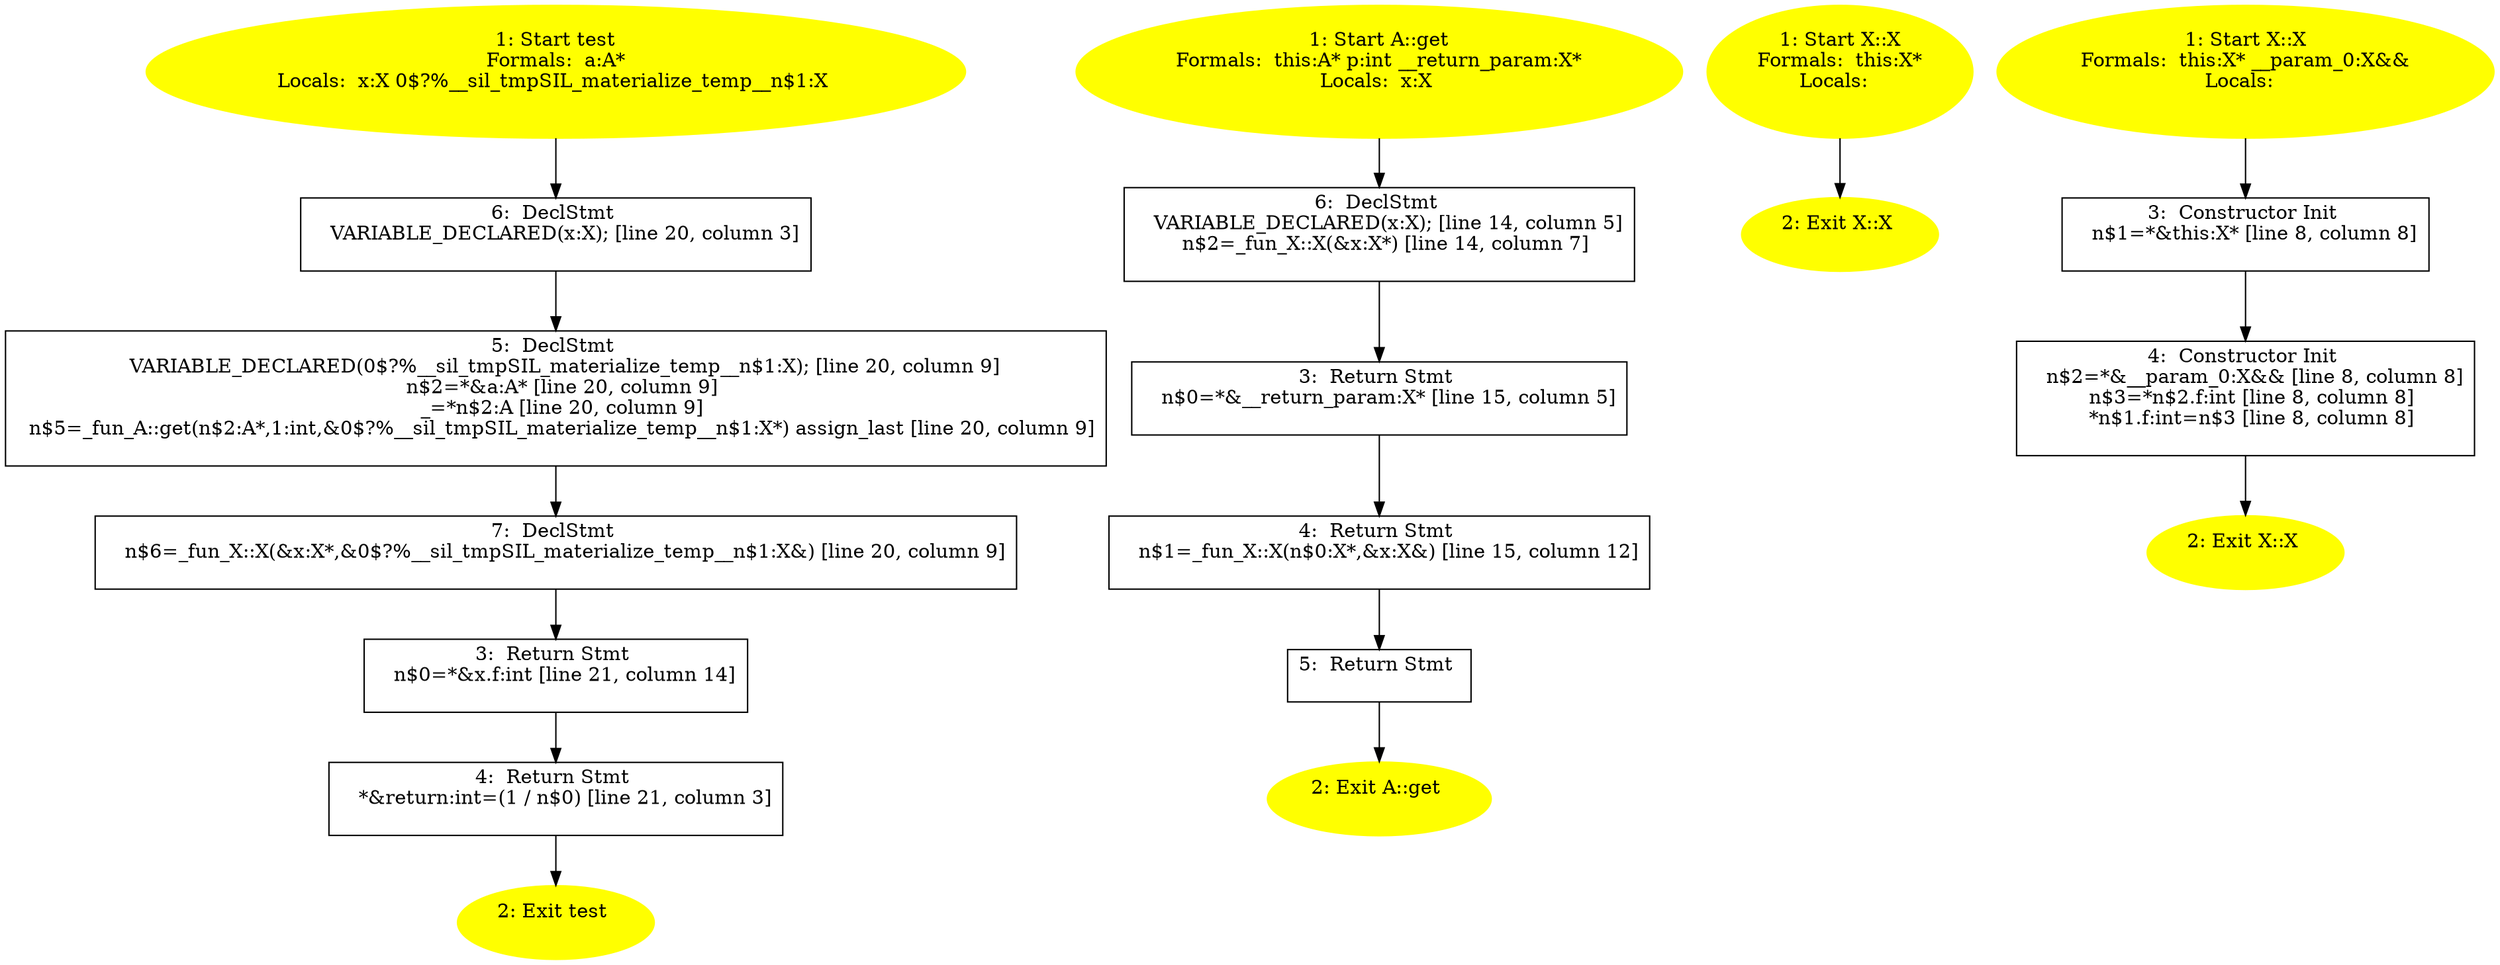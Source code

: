 /* @generated */
digraph cfg {
"test(class A)#14183353284361723530.f22d37fbaacc66a7efb8fb240415be10_1" [label="1: Start test\nFormals:  a:A*\nLocals:  x:X 0$?%__sil_tmpSIL_materialize_temp__n$1:X \n  " color=yellow style=filled]
	

	 "test(class A)#14183353284361723530.f22d37fbaacc66a7efb8fb240415be10_1" -> "test(class A)#14183353284361723530.f22d37fbaacc66a7efb8fb240415be10_6" ;
"test(class A)#14183353284361723530.f22d37fbaacc66a7efb8fb240415be10_2" [label="2: Exit test \n  " color=yellow style=filled]
	

"test(class A)#14183353284361723530.f22d37fbaacc66a7efb8fb240415be10_3" [label="3:  Return Stmt \n   n$0=*&x.f:int [line 21, column 14]\n " shape="box"]
	

	 "test(class A)#14183353284361723530.f22d37fbaacc66a7efb8fb240415be10_3" -> "test(class A)#14183353284361723530.f22d37fbaacc66a7efb8fb240415be10_4" ;
"test(class A)#14183353284361723530.f22d37fbaacc66a7efb8fb240415be10_4" [label="4:  Return Stmt \n   *&return:int=(1 / n$0) [line 21, column 3]\n " shape="box"]
	

	 "test(class A)#14183353284361723530.f22d37fbaacc66a7efb8fb240415be10_4" -> "test(class A)#14183353284361723530.f22d37fbaacc66a7efb8fb240415be10_2" ;
"test(class A)#14183353284361723530.f22d37fbaacc66a7efb8fb240415be10_5" [label="5:  DeclStmt \n   VARIABLE_DECLARED(0$?%__sil_tmpSIL_materialize_temp__n$1:X); [line 20, column 9]\n  n$2=*&a:A* [line 20, column 9]\n  _=*n$2:A [line 20, column 9]\n  n$5=_fun_A::get(n$2:A*,1:int,&0$?%__sil_tmpSIL_materialize_temp__n$1:X*) assign_last [line 20, column 9]\n " shape="box"]
	

	 "test(class A)#14183353284361723530.f22d37fbaacc66a7efb8fb240415be10_5" -> "test(class A)#14183353284361723530.f22d37fbaacc66a7efb8fb240415be10_7" ;
"test(class A)#14183353284361723530.f22d37fbaacc66a7efb8fb240415be10_6" [label="6:  DeclStmt \n   VARIABLE_DECLARED(x:X); [line 20, column 3]\n " shape="box"]
	

	 "test(class A)#14183353284361723530.f22d37fbaacc66a7efb8fb240415be10_6" -> "test(class A)#14183353284361723530.f22d37fbaacc66a7efb8fb240415be10_5" ;
"test(class A)#14183353284361723530.f22d37fbaacc66a7efb8fb240415be10_7" [label="7:  DeclStmt \n   n$6=_fun_X::X(&x:X*,&0$?%__sil_tmpSIL_materialize_temp__n$1:X&) [line 20, column 9]\n " shape="box"]
	

	 "test(class A)#14183353284361723530.f22d37fbaacc66a7efb8fb240415be10_7" -> "test(class A)#14183353284361723530.f22d37fbaacc66a7efb8fb240415be10_3" ;
"get#A(class X)#(1761444600576643509).0f83d3543d984a8645cb78162580d93f_1" [label="1: Start A::get\nFormals:  this:A* p:int __return_param:X*\nLocals:  x:X \n  " color=yellow style=filled]
	

	 "get#A(class X)#(1761444600576643509).0f83d3543d984a8645cb78162580d93f_1" -> "get#A(class X)#(1761444600576643509).0f83d3543d984a8645cb78162580d93f_6" ;
"get#A(class X)#(1761444600576643509).0f83d3543d984a8645cb78162580d93f_2" [label="2: Exit A::get \n  " color=yellow style=filled]
	

"get#A(class X)#(1761444600576643509).0f83d3543d984a8645cb78162580d93f_3" [label="3:  Return Stmt \n   n$0=*&__return_param:X* [line 15, column 5]\n " shape="box"]
	

	 "get#A(class X)#(1761444600576643509).0f83d3543d984a8645cb78162580d93f_3" -> "get#A(class X)#(1761444600576643509).0f83d3543d984a8645cb78162580d93f_4" ;
"get#A(class X)#(1761444600576643509).0f83d3543d984a8645cb78162580d93f_4" [label="4:  Return Stmt \n   n$1=_fun_X::X(n$0:X*,&x:X&) [line 15, column 12]\n " shape="box"]
	

	 "get#A(class X)#(1761444600576643509).0f83d3543d984a8645cb78162580d93f_4" -> "get#A(class X)#(1761444600576643509).0f83d3543d984a8645cb78162580d93f_5" ;
"get#A(class X)#(1761444600576643509).0f83d3543d984a8645cb78162580d93f_5" [label="5:  Return Stmt \n  " shape="box"]
	

	 "get#A(class X)#(1761444600576643509).0f83d3543d984a8645cb78162580d93f_5" -> "get#A(class X)#(1761444600576643509).0f83d3543d984a8645cb78162580d93f_2" ;
"get#A(class X)#(1761444600576643509).0f83d3543d984a8645cb78162580d93f_6" [label="6:  DeclStmt \n   VARIABLE_DECLARED(x:X); [line 14, column 5]\n  n$2=_fun_X::X(&x:X*) [line 14, column 7]\n " shape="box"]
	

	 "get#A(class X)#(1761444600576643509).0f83d3543d984a8645cb78162580d93f_6" -> "get#A(class X)#(1761444600576643509).0f83d3543d984a8645cb78162580d93f_3" ;
"X#X#{5585564522356237825}.f0691bf51109589e6407e972842a942a_1" [label="1: Start X::X\nFormals:  this:X*\nLocals:  \n  " color=yellow style=filled]
	

	 "X#X#{5585564522356237825}.f0691bf51109589e6407e972842a942a_1" -> "X#X#{5585564522356237825}.f0691bf51109589e6407e972842a942a_2" ;
"X#X#{5585564522356237825}.f0691bf51109589e6407e972842a942a_2" [label="2: Exit X::X \n  " color=yellow style=filled]
	

"X#X#{7542825376858911664}.855b44777ab56dafe65550d2b42a7b74_1" [label="1: Start X::X\nFormals:  this:X* __param_0:X&&\nLocals:  \n  " color=yellow style=filled]
	

	 "X#X#{7542825376858911664}.855b44777ab56dafe65550d2b42a7b74_1" -> "X#X#{7542825376858911664}.855b44777ab56dafe65550d2b42a7b74_3" ;
"X#X#{7542825376858911664}.855b44777ab56dafe65550d2b42a7b74_2" [label="2: Exit X::X \n  " color=yellow style=filled]
	

"X#X#{7542825376858911664}.855b44777ab56dafe65550d2b42a7b74_3" [label="3:  Constructor Init \n   n$1=*&this:X* [line 8, column 8]\n " shape="box"]
	

	 "X#X#{7542825376858911664}.855b44777ab56dafe65550d2b42a7b74_3" -> "X#X#{7542825376858911664}.855b44777ab56dafe65550d2b42a7b74_4" ;
"X#X#{7542825376858911664}.855b44777ab56dafe65550d2b42a7b74_4" [label="4:  Constructor Init \n   n$2=*&__param_0:X&& [line 8, column 8]\n  n$3=*n$2.f:int [line 8, column 8]\n  *n$1.f:int=n$3 [line 8, column 8]\n " shape="box"]
	

	 "X#X#{7542825376858911664}.855b44777ab56dafe65550d2b42a7b74_4" -> "X#X#{7542825376858911664}.855b44777ab56dafe65550d2b42a7b74_2" ;
}
